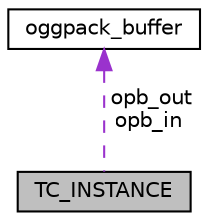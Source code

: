 digraph "TC_INSTANCE"
{
  edge [fontname="Helvetica",fontsize="10",labelfontname="Helvetica",labelfontsize="10"];
  node [fontname="Helvetica",fontsize="10",shape=record];
  Node1 [label="TC_INSTANCE",height=0.2,width=0.4,color="black", fillcolor="grey75", style="filled", fontcolor="black"];
  Node2 -> Node1 [dir="back",color="darkorchid3",fontsize="10",style="dashed",label=" opb_out\nopb_in" ,fontname="Helvetica"];
  Node2 [label="oggpack_buffer",height=0.2,width=0.4,color="black", fillcolor="white", style="filled",URL="$structoggpack__buffer.html"];
}
